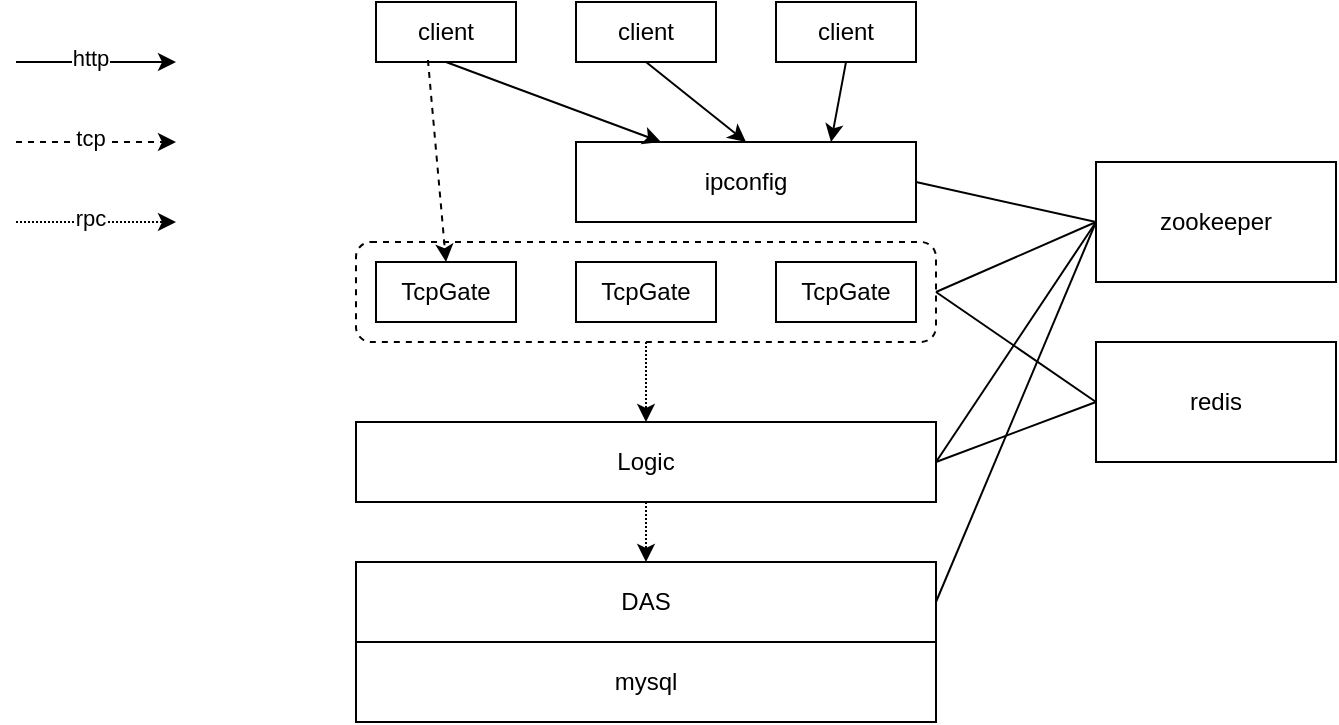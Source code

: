 <mxfile version="15.2.5" type="device"><diagram id="i4uWQ7XEKrt09KJVAfbm" name="Page-1"><mxGraphModel dx="904" dy="672" grid="1" gridSize="10" guides="1" tooltips="1" connect="1" arrows="1" fold="1" page="1" pageScale="1" pageWidth="827" pageHeight="1169" math="0" shadow="0"><root><mxCell id="0"/><mxCell id="1" parent="0"/><mxCell id="Sb9Za69B_4K2qXf-tcMv-1" value="client" style="rounded=0;whiteSpace=wrap;html=1;" vertex="1" parent="1"><mxGeometry x="260" y="90" width="70" height="30" as="geometry"/></mxCell><mxCell id="Sb9Za69B_4K2qXf-tcMv-2" value="client" style="rounded=0;whiteSpace=wrap;html=1;" vertex="1" parent="1"><mxGeometry x="360" y="90" width="70" height="30" as="geometry"/></mxCell><mxCell id="Sb9Za69B_4K2qXf-tcMv-3" value="client" style="rounded=0;whiteSpace=wrap;html=1;" vertex="1" parent="1"><mxGeometry x="460" y="90" width="70" height="30" as="geometry"/></mxCell><mxCell id="Sb9Za69B_4K2qXf-tcMv-4" value="ipconfig" style="rounded=0;whiteSpace=wrap;html=1;" vertex="1" parent="1"><mxGeometry x="360" y="160" width="170" height="40" as="geometry"/></mxCell><mxCell id="Sb9Za69B_4K2qXf-tcMv-5" value="" style="endArrow=classic;html=1;" edge="1" parent="1"><mxGeometry width="50" height="50" relative="1" as="geometry"><mxPoint x="80" y="120" as="sourcePoint"/><mxPoint x="160" y="120" as="targetPoint"/></mxGeometry></mxCell><mxCell id="Sb9Za69B_4K2qXf-tcMv-6" value="http" style="edgeLabel;html=1;align=center;verticalAlign=middle;resizable=0;points=[];" vertex="1" connectable="0" parent="Sb9Za69B_4K2qXf-tcMv-5"><mxGeometry x="-0.075" y="2" relative="1" as="geometry"><mxPoint as="offset"/></mxGeometry></mxCell><mxCell id="Sb9Za69B_4K2qXf-tcMv-8" value="" style="endArrow=classic;html=1;dashed=1;" edge="1" parent="1"><mxGeometry width="50" height="50" relative="1" as="geometry"><mxPoint x="80" y="160" as="sourcePoint"/><mxPoint x="160" y="160" as="targetPoint"/></mxGeometry></mxCell><mxCell id="Sb9Za69B_4K2qXf-tcMv-9" value="tcp" style="edgeLabel;html=1;align=center;verticalAlign=middle;resizable=0;points=[];" vertex="1" connectable="0" parent="Sb9Za69B_4K2qXf-tcMv-8"><mxGeometry x="-0.075" y="2" relative="1" as="geometry"><mxPoint as="offset"/></mxGeometry></mxCell><mxCell id="Sb9Za69B_4K2qXf-tcMv-10" value="" style="endArrow=classic;html=1;dashed=1;dashPattern=1 1;" edge="1" parent="1"><mxGeometry width="50" height="50" relative="1" as="geometry"><mxPoint x="80" y="200" as="sourcePoint"/><mxPoint x="160" y="200" as="targetPoint"/></mxGeometry></mxCell><mxCell id="Sb9Za69B_4K2qXf-tcMv-11" value="rpc" style="edgeLabel;html=1;align=center;verticalAlign=middle;resizable=0;points=[];" vertex="1" connectable="0" parent="Sb9Za69B_4K2qXf-tcMv-10"><mxGeometry x="-0.075" y="2" relative="1" as="geometry"><mxPoint as="offset"/></mxGeometry></mxCell><mxCell id="Sb9Za69B_4K2qXf-tcMv-14" value="" style="endArrow=classic;html=1;entryX=0.25;entryY=0;entryDx=0;entryDy=0;exitX=0.5;exitY=1;exitDx=0;exitDy=0;" edge="1" parent="1" source="Sb9Za69B_4K2qXf-tcMv-1" target="Sb9Za69B_4K2qXf-tcMv-4"><mxGeometry width="50" height="50" relative="1" as="geometry"><mxPoint x="240" y="370" as="sourcePoint"/><mxPoint x="290" y="320" as="targetPoint"/></mxGeometry></mxCell><mxCell id="Sb9Za69B_4K2qXf-tcMv-17" value="" style="endArrow=classic;html=1;entryX=0.5;entryY=0;entryDx=0;entryDy=0;exitX=0.5;exitY=1;exitDx=0;exitDy=0;" edge="1" parent="1" source="Sb9Za69B_4K2qXf-tcMv-2" target="Sb9Za69B_4K2qXf-tcMv-4"><mxGeometry width="50" height="50" relative="1" as="geometry"><mxPoint x="290" y="300" as="sourcePoint"/><mxPoint x="340" y="250" as="targetPoint"/></mxGeometry></mxCell><mxCell id="Sb9Za69B_4K2qXf-tcMv-18" value="" style="endArrow=classic;html=1;entryX=0.75;entryY=0;entryDx=0;entryDy=0;exitX=0.5;exitY=1;exitDx=0;exitDy=0;" edge="1" parent="1" source="Sb9Za69B_4K2qXf-tcMv-3" target="Sb9Za69B_4K2qXf-tcMv-4"><mxGeometry width="50" height="50" relative="1" as="geometry"><mxPoint x="300" y="310" as="sourcePoint"/><mxPoint x="350" y="260" as="targetPoint"/></mxGeometry></mxCell><mxCell id="Sb9Za69B_4K2qXf-tcMv-19" value="TcpGate" style="rounded=0;whiteSpace=wrap;html=1;" vertex="1" parent="1"><mxGeometry x="260" y="220" width="70" height="30" as="geometry"/></mxCell><mxCell id="Sb9Za69B_4K2qXf-tcMv-20" value="TcpGate" style="rounded=0;whiteSpace=wrap;html=1;" vertex="1" parent="1"><mxGeometry x="360" y="220" width="70" height="30" as="geometry"/></mxCell><mxCell id="Sb9Za69B_4K2qXf-tcMv-21" value="TcpGate" style="rounded=0;whiteSpace=wrap;html=1;" vertex="1" parent="1"><mxGeometry x="460" y="220" width="70" height="30" as="geometry"/></mxCell><mxCell id="Sb9Za69B_4K2qXf-tcMv-23" value="" style="endArrow=classic;html=1;dashed=1;exitX=0.371;exitY=0.967;exitDx=0;exitDy=0;exitPerimeter=0;entryX=0.5;entryY=0;entryDx=0;entryDy=0;" edge="1" parent="1" source="Sb9Za69B_4K2qXf-tcMv-1" target="Sb9Za69B_4K2qXf-tcMv-19"><mxGeometry width="50" height="50" relative="1" as="geometry"><mxPoint x="180" y="300" as="sourcePoint"/><mxPoint x="230" y="250" as="targetPoint"/></mxGeometry></mxCell><mxCell id="Sb9Za69B_4K2qXf-tcMv-26" value="" style="rounded=1;whiteSpace=wrap;html=1;dashed=1;fillColor=none;" vertex="1" parent="1"><mxGeometry x="250" y="210" width="290" height="50" as="geometry"/></mxCell><mxCell id="Sb9Za69B_4K2qXf-tcMv-31" value="Logic" style="rounded=0;whiteSpace=wrap;html=1;" vertex="1" parent="1"><mxGeometry x="250" y="300" width="290" height="40" as="geometry"/></mxCell><mxCell id="Sb9Za69B_4K2qXf-tcMv-32" value="" style="endArrow=classic;html=1;dashed=1;dashPattern=1 1;" edge="1" parent="1" source="Sb9Za69B_4K2qXf-tcMv-26"><mxGeometry width="50" height="50" relative="1" as="geometry"><mxPoint x="450" y="370" as="sourcePoint"/><mxPoint x="395" y="300" as="targetPoint"/></mxGeometry></mxCell><mxCell id="Sb9Za69B_4K2qXf-tcMv-33" value="DAS" style="rounded=0;whiteSpace=wrap;html=1;" vertex="1" parent="1"><mxGeometry x="250" y="370" width="290" height="40" as="geometry"/></mxCell><mxCell id="Sb9Za69B_4K2qXf-tcMv-36" value="" style="endArrow=classic;html=1;dashed=1;dashPattern=1 1;exitX=0.5;exitY=1;exitDx=0;exitDy=0;" edge="1" parent="1" source="Sb9Za69B_4K2qXf-tcMv-31" target="Sb9Za69B_4K2qXf-tcMv-33"><mxGeometry width="50" height="50" relative="1" as="geometry"><mxPoint x="450" y="370" as="sourcePoint"/><mxPoint x="500" y="320" as="targetPoint"/></mxGeometry></mxCell><mxCell id="Sb9Za69B_4K2qXf-tcMv-37" value="zookeeper" style="rounded=0;whiteSpace=wrap;html=1;fillColor=none;" vertex="1" parent="1"><mxGeometry x="620" y="170" width="120" height="60" as="geometry"/></mxCell><mxCell id="Sb9Za69B_4K2qXf-tcMv-38" value="redis" style="rounded=0;whiteSpace=wrap;html=1;fillColor=none;" vertex="1" parent="1"><mxGeometry x="620" y="260" width="120" height="60" as="geometry"/></mxCell><mxCell id="Sb9Za69B_4K2qXf-tcMv-39" value="mysql" style="rounded=0;whiteSpace=wrap;html=1;" vertex="1" parent="1"><mxGeometry x="250" y="410" width="290" height="40" as="geometry"/></mxCell><mxCell id="Sb9Za69B_4K2qXf-tcMv-40" value="" style="endArrow=none;html=1;entryX=0;entryY=0.5;entryDx=0;entryDy=0;exitX=1;exitY=0.5;exitDx=0;exitDy=0;" edge="1" parent="1" source="Sb9Za69B_4K2qXf-tcMv-31" target="Sb9Za69B_4K2qXf-tcMv-38"><mxGeometry width="50" height="50" relative="1" as="geometry"><mxPoint x="450" y="370" as="sourcePoint"/><mxPoint x="500" y="320" as="targetPoint"/></mxGeometry></mxCell><mxCell id="Sb9Za69B_4K2qXf-tcMv-41" value="" style="endArrow=none;html=1;entryX=0;entryY=0.5;entryDx=0;entryDy=0;exitX=1;exitY=0.5;exitDx=0;exitDy=0;" edge="1" parent="1" source="Sb9Za69B_4K2qXf-tcMv-26" target="Sb9Za69B_4K2qXf-tcMv-38"><mxGeometry width="50" height="50" relative="1" as="geometry"><mxPoint x="450" y="370" as="sourcePoint"/><mxPoint x="500" y="320" as="targetPoint"/></mxGeometry></mxCell><mxCell id="Sb9Za69B_4K2qXf-tcMv-42" value="" style="endArrow=none;html=1;exitX=1;exitY=0.5;exitDx=0;exitDy=0;entryX=0;entryY=0.5;entryDx=0;entryDy=0;" edge="1" parent="1" source="Sb9Za69B_4K2qXf-tcMv-33" target="Sb9Za69B_4K2qXf-tcMv-37"><mxGeometry width="50" height="50" relative="1" as="geometry"><mxPoint x="450" y="370" as="sourcePoint"/><mxPoint x="500" y="320" as="targetPoint"/></mxGeometry></mxCell><mxCell id="Sb9Za69B_4K2qXf-tcMv-43" value="" style="endArrow=none;html=1;entryX=0;entryY=0.5;entryDx=0;entryDy=0;exitX=1;exitY=0.5;exitDx=0;exitDy=0;" edge="1" parent="1" source="Sb9Za69B_4K2qXf-tcMv-31" target="Sb9Za69B_4K2qXf-tcMv-37"><mxGeometry width="50" height="50" relative="1" as="geometry"><mxPoint x="450" y="370" as="sourcePoint"/><mxPoint x="500" y="320" as="targetPoint"/></mxGeometry></mxCell><mxCell id="Sb9Za69B_4K2qXf-tcMv-44" value="" style="endArrow=none;html=1;entryX=0;entryY=0.5;entryDx=0;entryDy=0;exitX=1;exitY=0.5;exitDx=0;exitDy=0;" edge="1" parent="1" source="Sb9Za69B_4K2qXf-tcMv-26" target="Sb9Za69B_4K2qXf-tcMv-37"><mxGeometry width="50" height="50" relative="1" as="geometry"><mxPoint x="450" y="370" as="sourcePoint"/><mxPoint x="500" y="320" as="targetPoint"/></mxGeometry></mxCell><mxCell id="Sb9Za69B_4K2qXf-tcMv-45" value="" style="endArrow=none;html=1;exitX=1;exitY=0.5;exitDx=0;exitDy=0;" edge="1" parent="1" source="Sb9Za69B_4K2qXf-tcMv-4"><mxGeometry width="50" height="50" relative="1" as="geometry"><mxPoint x="450" y="370" as="sourcePoint"/><mxPoint x="620" y="200" as="targetPoint"/></mxGeometry></mxCell></root></mxGraphModel></diagram></mxfile>